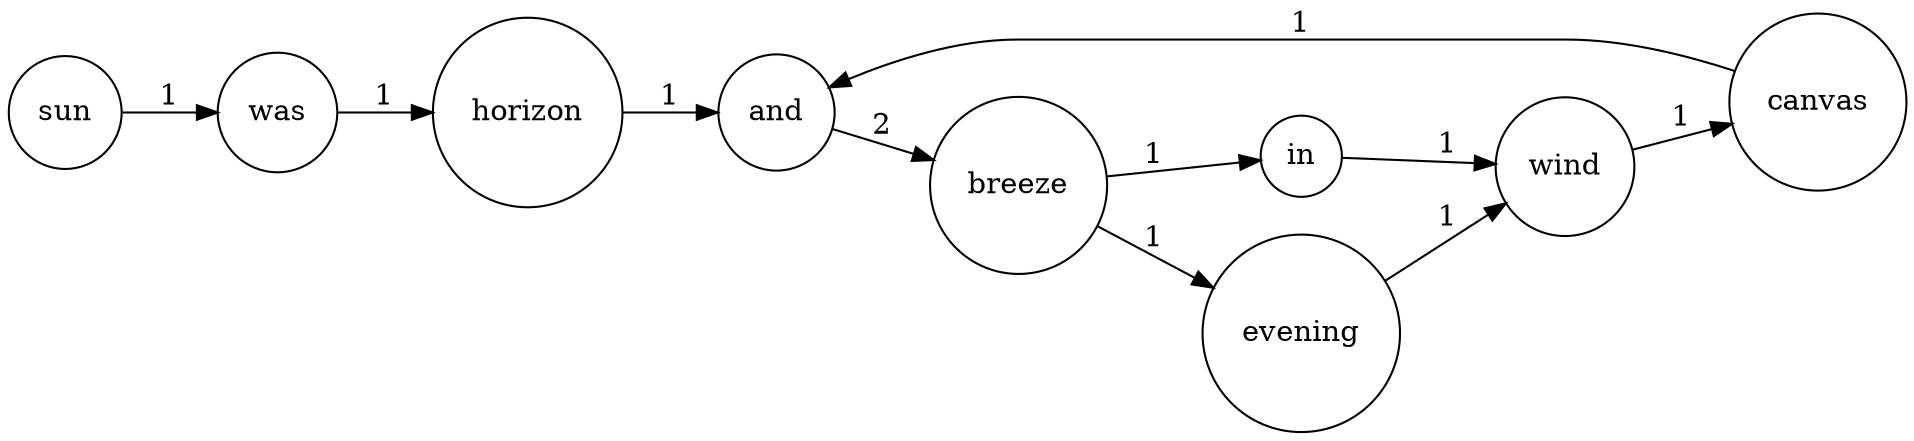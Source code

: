 digraph G {
  rankdir=LR;
  "horizon" [shape=circle];
  "canvas" [shape=circle];
  "in" [shape=circle];
  "and" [shape=circle];
  "was" [shape=circle];
  "breeze" [shape=circle];
  "evening" [shape=circle];
  "sun" [shape=circle];
  "wind" [shape=circle];
  "horizon" -> "and" [label="1"];
  "canvas" -> "and" [label="1"];
  "in" -> "wind" [label="1"];
  "and" -> "breeze" [label="2"];
  "was" -> "horizon" [label="1"];
  "breeze" -> "in" [label="1"];
  "breeze" -> "evening" [label="1"];
  "evening" -> "wind" [label="1"];
  "sun" -> "was" [label="1"];
  "wind" -> "canvas" [label="1"];
}
